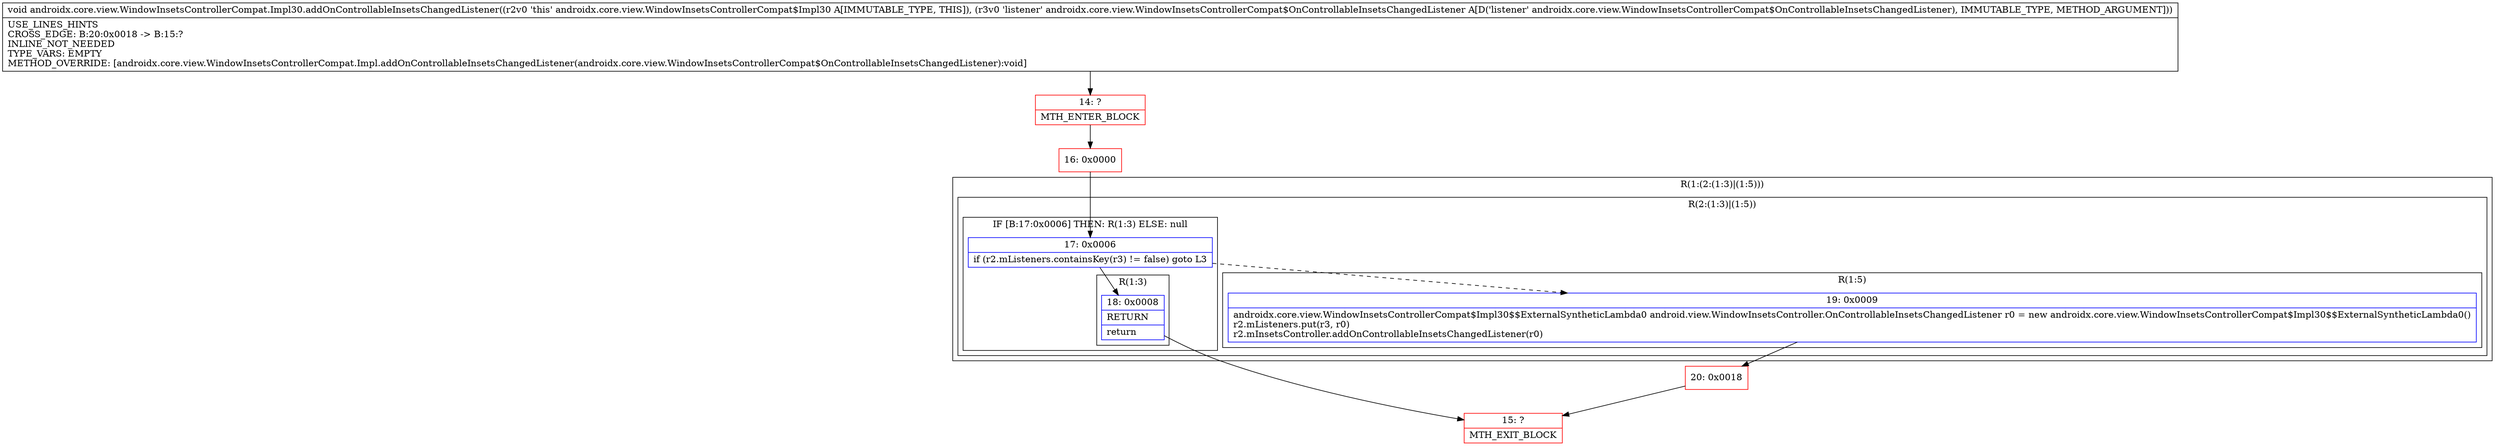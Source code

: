 digraph "CFG forandroidx.core.view.WindowInsetsControllerCompat.Impl30.addOnControllableInsetsChangedListener(Landroidx\/core\/view\/WindowInsetsControllerCompat$OnControllableInsetsChangedListener;)V" {
subgraph cluster_Region_1377068102 {
label = "R(1:(2:(1:3)|(1:5)))";
node [shape=record,color=blue];
subgraph cluster_Region_2076637714 {
label = "R(2:(1:3)|(1:5))";
node [shape=record,color=blue];
subgraph cluster_IfRegion_2018345437 {
label = "IF [B:17:0x0006] THEN: R(1:3) ELSE: null";
node [shape=record,color=blue];
Node_17 [shape=record,label="{17\:\ 0x0006|if (r2.mListeners.containsKey(r3) != false) goto L3\l}"];
subgraph cluster_Region_252420180 {
label = "R(1:3)";
node [shape=record,color=blue];
Node_18 [shape=record,label="{18\:\ 0x0008|RETURN\l|return\l}"];
}
}
subgraph cluster_Region_560451598 {
label = "R(1:5)";
node [shape=record,color=blue];
Node_19 [shape=record,label="{19\:\ 0x0009|androidx.core.view.WindowInsetsControllerCompat$Impl30$$ExternalSyntheticLambda0 android.view.WindowInsetsController.OnControllableInsetsChangedListener r0 = new androidx.core.view.WindowInsetsControllerCompat$Impl30$$ExternalSyntheticLambda0()\lr2.mListeners.put(r3, r0)\lr2.mInsetsController.addOnControllableInsetsChangedListener(r0)\l}"];
}
}
}
Node_14 [shape=record,color=red,label="{14\:\ ?|MTH_ENTER_BLOCK\l}"];
Node_16 [shape=record,color=red,label="{16\:\ 0x0000}"];
Node_15 [shape=record,color=red,label="{15\:\ ?|MTH_EXIT_BLOCK\l}"];
Node_20 [shape=record,color=red,label="{20\:\ 0x0018}"];
MethodNode[shape=record,label="{void androidx.core.view.WindowInsetsControllerCompat.Impl30.addOnControllableInsetsChangedListener((r2v0 'this' androidx.core.view.WindowInsetsControllerCompat$Impl30 A[IMMUTABLE_TYPE, THIS]), (r3v0 'listener' androidx.core.view.WindowInsetsControllerCompat$OnControllableInsetsChangedListener A[D('listener' androidx.core.view.WindowInsetsControllerCompat$OnControllableInsetsChangedListener), IMMUTABLE_TYPE, METHOD_ARGUMENT]))  | USE_LINES_HINTS\lCROSS_EDGE: B:20:0x0018 \-\> B:15:?\lINLINE_NOT_NEEDED\lTYPE_VARS: EMPTY\lMETHOD_OVERRIDE: [androidx.core.view.WindowInsetsControllerCompat.Impl.addOnControllableInsetsChangedListener(androidx.core.view.WindowInsetsControllerCompat$OnControllableInsetsChangedListener):void]\l}"];
MethodNode -> Node_14;Node_17 -> Node_18;
Node_17 -> Node_19[style=dashed];
Node_18 -> Node_15;
Node_19 -> Node_20;
Node_14 -> Node_16;
Node_16 -> Node_17;
Node_20 -> Node_15;
}

